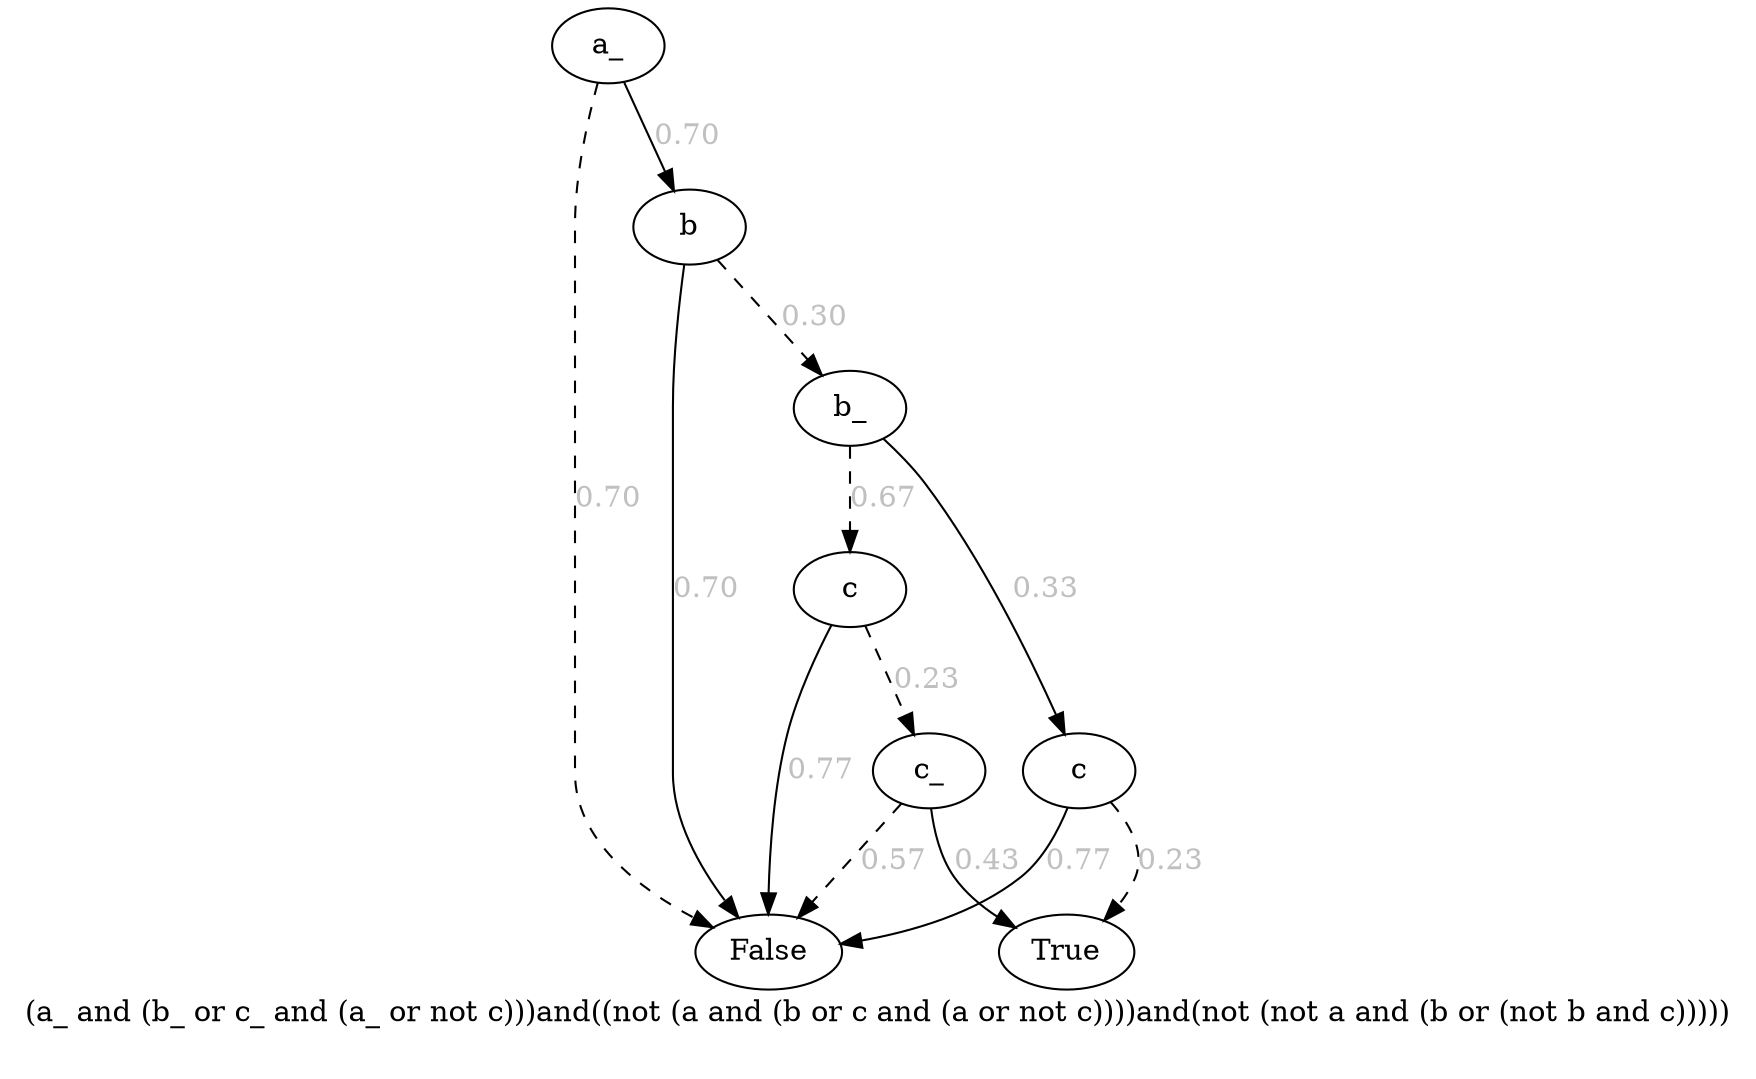digraph{
label="(a_ and (b_ or c_ and (a_ or not c)))and((not (a and (b or c and (a or not c))))and(not (not a and (b or (not b and c)))))\n\n"
1192242497328[label=a_]1192242505328[label="False
"]
1192242497328 -> 1192242505328[style=dashed label="0.70" fontcolor = gray]
1192242501648[label="b
"]
1192242497328 -> 1192242501648 [label="0.70" fontcolor = gray]
1192242499088[label="b_
"]
1192242501648 -> 1192242499088[style=dashed label="0.30" fontcolor = gray]
1192242498288[label="c
"]
1192242499088 -> 1192242498288[style=dashed label="0.67" fontcolor = gray]
1192242505008[label="c_
"]
1192242498288 -> 1192242505008[style=dashed label="0.23" fontcolor = gray]
1192242505328[label="False
"]
1192242505008 -> 1192242505328[style=dashed label="0.57" fontcolor = gray]
1192242510768[label="True
"]
1192242505008 -> 1192242510768 [label="0.43" fontcolor = gray]
1192242505328[label="False
"]
1192242498288 -> 1192242505328 [label="0.77" fontcolor = gray]
1192242499728[label="c
"]
1192242499088 -> 1192242499728 [label="0.33" fontcolor = gray]
1192242510768[label="True
"]
1192242499728 -> 1192242510768[style=dashed label="0.23" fontcolor = gray]
1192242505328[label="False
"]
1192242499728 -> 1192242505328 [label="0.77" fontcolor = gray]
1192242505328[label="False
"]
1192242501648 -> 1192242505328 [label="0.70" fontcolor = gray]
}